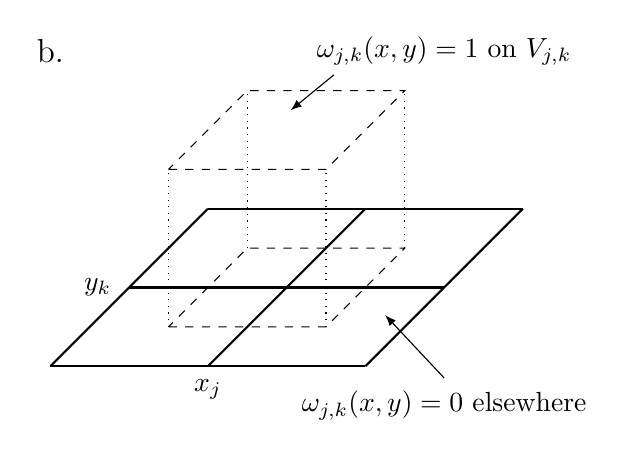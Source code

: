 \begin{tikzpicture}[scale=0.5]

  % strong grid around elements
  \draw[thick] (0,0) -- (8,0);
  \draw[thick] (2,2) -- (10,2);
  \draw[thick] (4,4) -- (12,4);
  \draw[thick] (0,0) -- (4,4);
  \draw[thick] (4,0) -- (8,4);
  \draw[thick] (8,0) -- (12,4);

  % dashed grid around control volume in base plane
  \draw[thick] (0,0) -- (8,0);

  % label element and control volume
  \def\lift{4};
  \draw[dashed] (3,1) -- (7,1) -- (9,3) -- (5,3) -- cycle;
  \draw[dashed] (3,1+\lift) -- (7,1+\lift) -- (9,3+\lift) -- (5,3+\lift) -- cycle;
  \draw[dotted] (3,1) -- (3,1+\lift);
  \draw[dotted] (7,1) -- (7,1+\lift);
  \draw[dotted] (9,3) -- (9,3+\lift);
  \draw[dotted] (5,3) -- (5,3+\lift);

  % annotate
  \draw (10,\lift+4.0) node {$\omega_{j,k}(x,y)=1$ on $V_{j,k}$};
  \draw[-latex] (7.2,\lift+3.4) -- (6.1,\lift+2.5);
  \draw (10,-1.0) node {$\omega_{j,k}(x,y)=0$ elsewhere};
  \draw[-latex] (10,-0.3) -- (8.5,1.3);

  % label center point
  \draw (4,-0.6) node {$x_j$};
  \draw (1.2,2) node {$y_k$};

  % label as "b"
  \draw (0,8) node {{\large b.}};

\end{tikzpicture}
